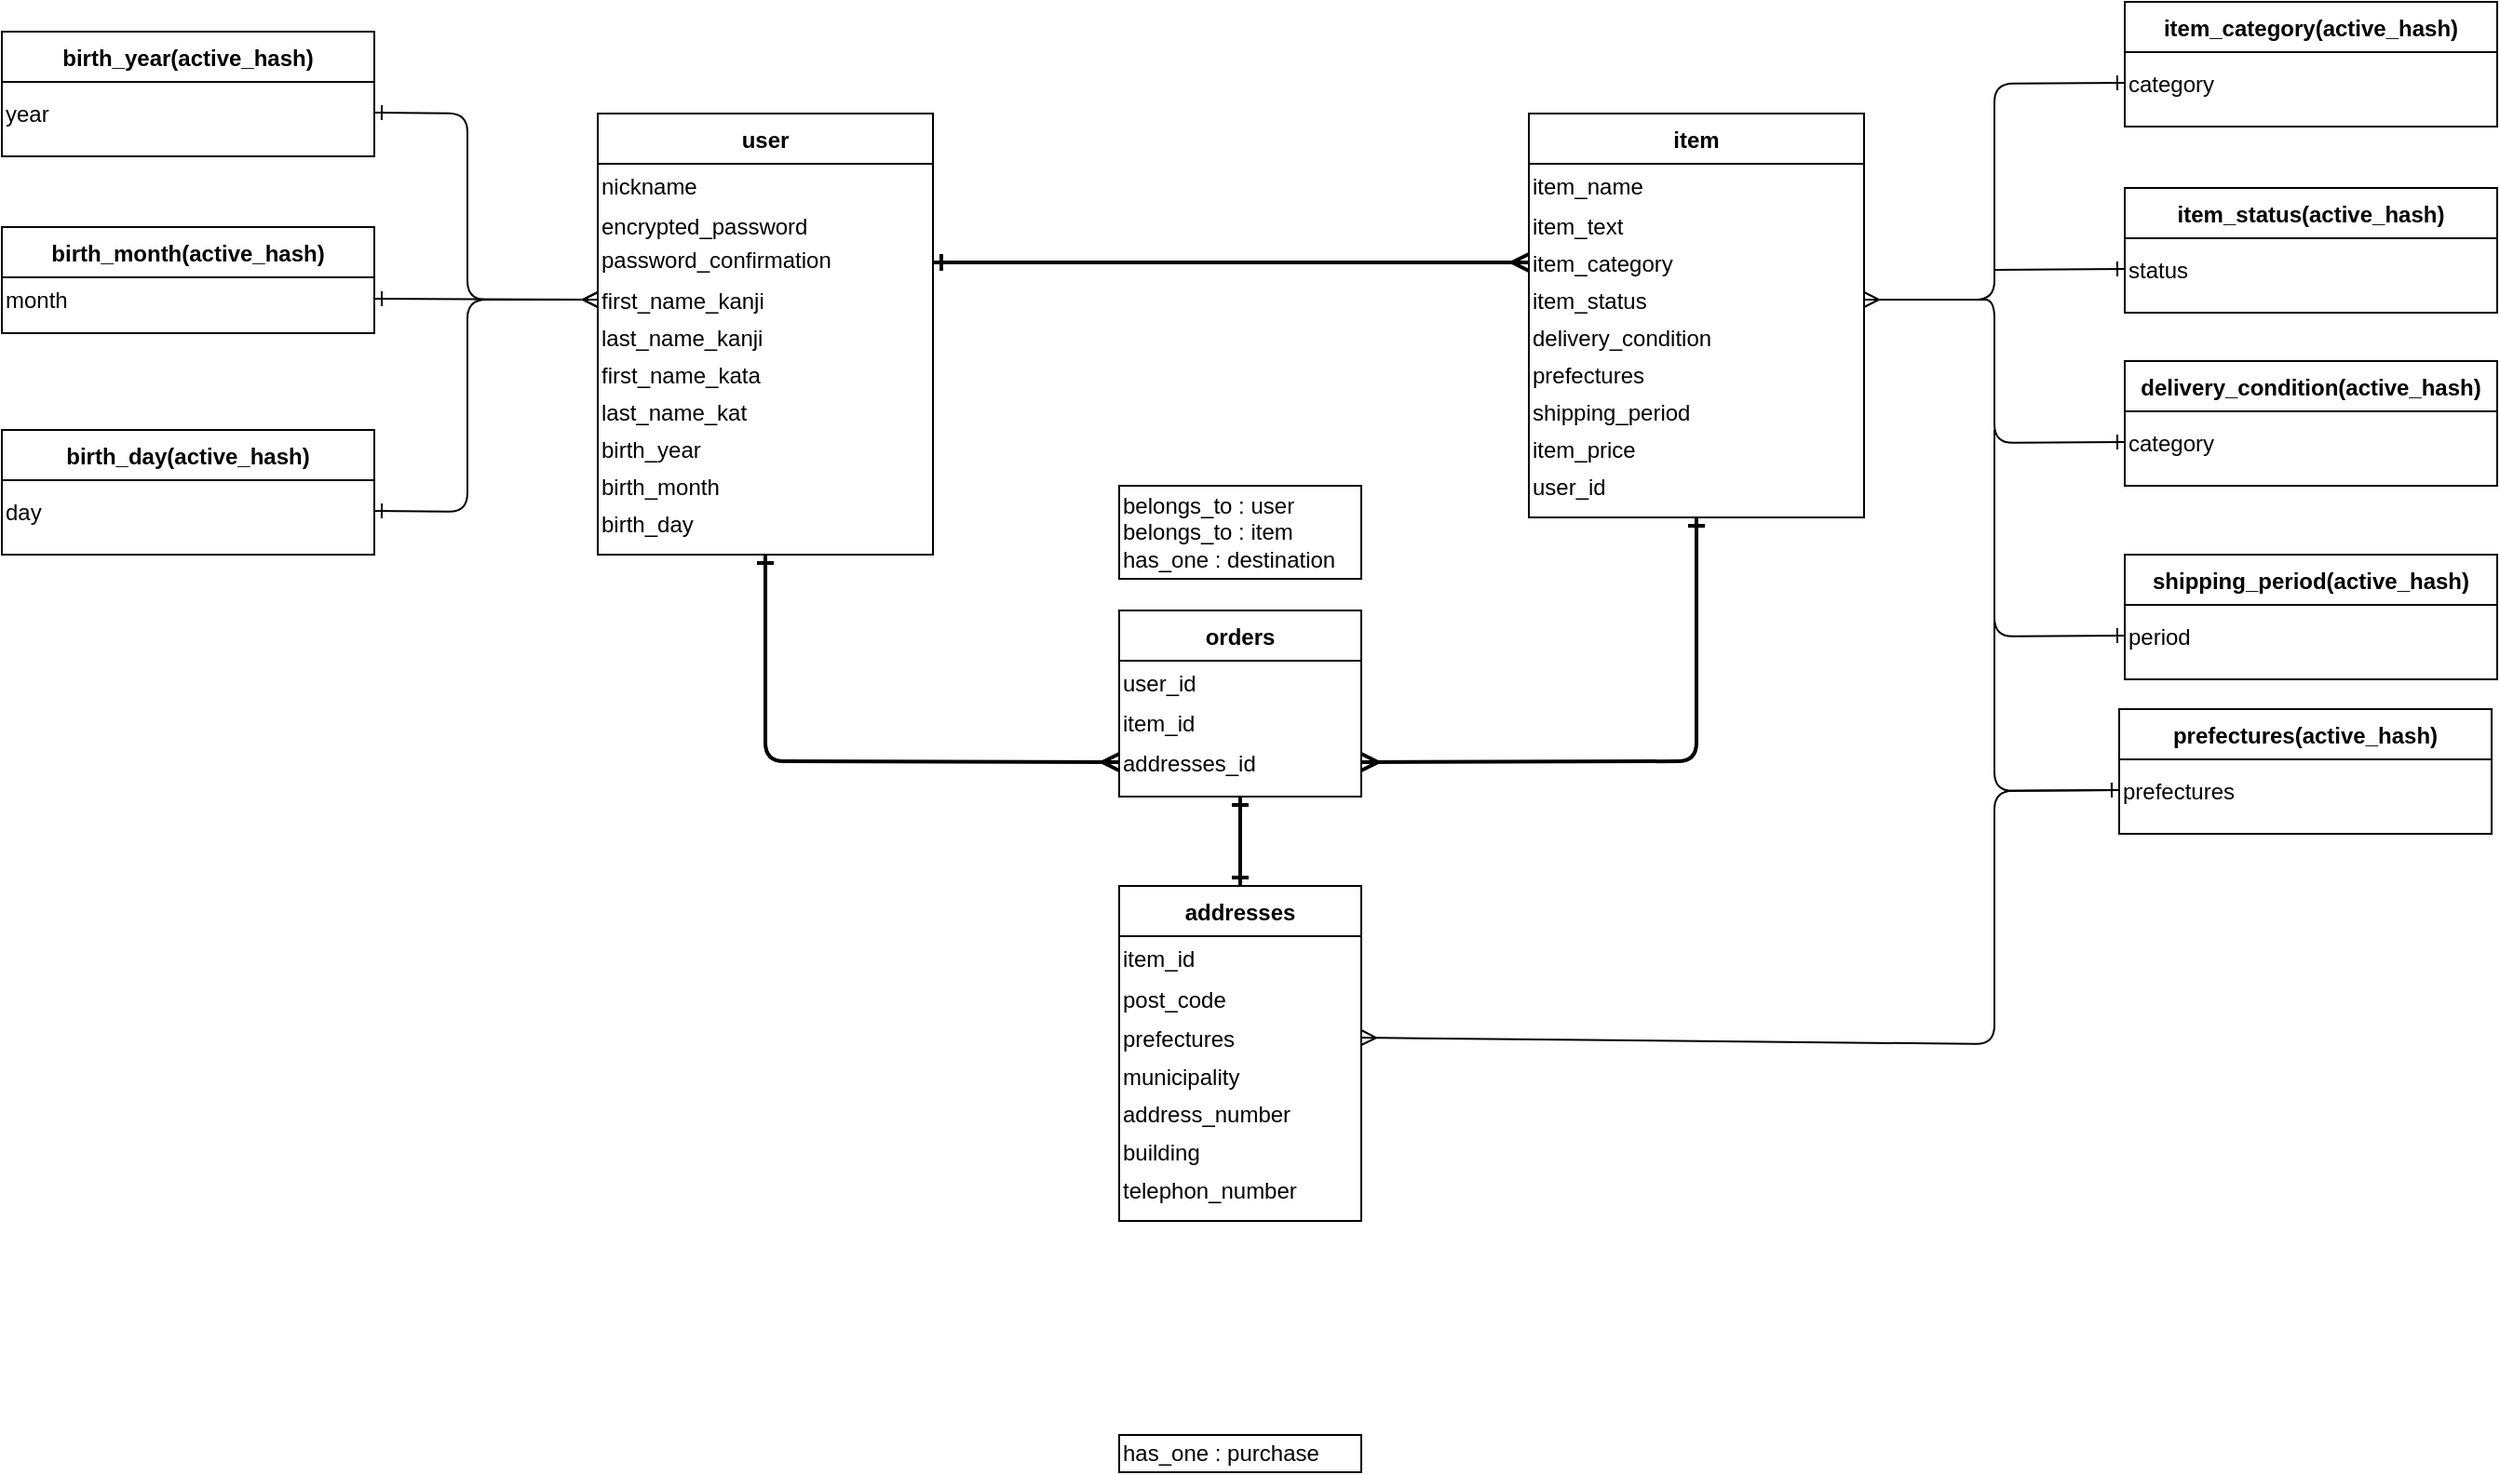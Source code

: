<mxfile>
    <diagram id="RHtpM5CQfvUbKQsvRCUa" name="ページ1">
        <mxGraphModel dx="2325" dy="399" grid="1" gridSize="10" guides="1" tooltips="1" connect="1" arrows="1" fold="1" page="1" pageScale="1" pageWidth="827" pageHeight="1169" math="0" shadow="0">
            <root>
                <mxCell id="0"/>
                <mxCell id="1" parent="0"/>
                <mxCell id="290" style="edgeStyle=none;html=1;exitX=0.5;exitY=1;exitDx=0;exitDy=0;startArrow=ERone;startFill=0;endArrow=ERmany;endFill=0;strokeWidth=2;entryX=0;entryY=0.5;entryDx=0;entryDy=0;" parent="1" source="168" target="247" edge="1">
                    <mxGeometry relative="1" as="geometry">
                        <mxPoint x="285" y="360" as="targetPoint"/>
                        <Array as="points">
                            <mxPoint x="100" y="428"/>
                        </Array>
                    </mxGeometry>
                </mxCell>
                <mxCell id="168" value="user" style="shape=table;startSize=27;container=1;collapsible=1;childLayout=tableLayout;fixedRows=1;rowLines=0;fontStyle=1;align=center;resizeLast=1;rounded=0;" parent="1" vertex="1">
                    <mxGeometry x="10" y="80" width="180" height="237" as="geometry"/>
                </mxCell>
                <mxCell id="169" value="" style="shape=partialRectangle;collapsible=0;dropTarget=0;pointerEvents=0;fillColor=none;top=0;left=0;bottom=0;right=0;points=[[0,0.5],[1,0.5]];portConstraint=eastwest;" parent="168" vertex="1">
                    <mxGeometry y="27" width="180" height="23" as="geometry"/>
                </mxCell>
                <mxCell id="175" value="nickname" style="shape=partialRectangle;connectable=0;fillColor=none;top=0;left=0;bottom=0;right=0;editable=1;overflow=hidden;align=left;" parent="169" vertex="1">
                    <mxGeometry width="180" height="23" as="geometry"/>
                </mxCell>
                <mxCell id="195" value="" style="shape=partialRectangle;collapsible=0;dropTarget=0;pointerEvents=0;fillColor=none;top=0;left=0;bottom=0;right=0;points=[[0,0.5],[1,0.5]];portConstraint=eastwest;" parent="168" vertex="1">
                    <mxGeometry y="50" width="180" height="20" as="geometry"/>
                </mxCell>
                <mxCell id="196" value="encrypted_password" style="shape=partialRectangle;connectable=0;fillColor=none;top=0;left=0;bottom=0;right=0;editable=1;overflow=hidden;align=left;" parent="195" vertex="1">
                    <mxGeometry width="180" height="20" as="geometry"/>
                </mxCell>
                <mxCell id="197" value="" style="shape=partialRectangle;collapsible=0;dropTarget=0;pointerEvents=0;fillColor=none;top=0;left=0;bottom=0;right=0;points=[[0,0.5],[1,0.5]];portConstraint=eastwest;" parent="168" vertex="1">
                    <mxGeometry y="70" width="180" height="20" as="geometry"/>
                </mxCell>
                <mxCell id="198" value="password_confirmation&#10;" style="shape=partialRectangle;connectable=0;fillColor=none;top=0;left=0;bottom=0;right=0;editable=1;overflow=hidden;align=left;" parent="197" vertex="1">
                    <mxGeometry width="180" height="20" as="geometry"/>
                </mxCell>
                <mxCell id="199" value="" style="shape=partialRectangle;collapsible=0;dropTarget=0;pointerEvents=0;fillColor=none;top=0;left=0;bottom=0;right=0;points=[[0,0.5],[1,0.5]];portConstraint=eastwest;" parent="168" vertex="1">
                    <mxGeometry y="90" width="180" height="20" as="geometry"/>
                </mxCell>
                <mxCell id="200" value="first_name_kanji" style="shape=partialRectangle;connectable=0;fillColor=none;top=0;left=0;bottom=0;right=0;editable=1;overflow=hidden;align=left;" parent="199" vertex="1">
                    <mxGeometry width="180" height="20" as="geometry"/>
                </mxCell>
                <mxCell id="209" value="" style="shape=partialRectangle;collapsible=0;dropTarget=0;pointerEvents=0;fillColor=none;top=0;left=0;bottom=0;right=0;points=[[0,0.5],[1,0.5]];portConstraint=eastwest;" parent="168" vertex="1">
                    <mxGeometry y="110" width="180" height="20" as="geometry"/>
                </mxCell>
                <mxCell id="210" value="last_name_kanji" style="shape=partialRectangle;connectable=0;fillColor=none;top=0;left=0;bottom=0;right=0;editable=1;overflow=hidden;align=left;" parent="209" vertex="1">
                    <mxGeometry width="180" height="20" as="geometry"/>
                </mxCell>
                <mxCell id="211" value="" style="shape=partialRectangle;collapsible=0;dropTarget=0;pointerEvents=0;fillColor=none;top=0;left=0;bottom=0;right=0;points=[[0,0.5],[1,0.5]];portConstraint=eastwest;" parent="168" vertex="1">
                    <mxGeometry y="130" width="180" height="20" as="geometry"/>
                </mxCell>
                <mxCell id="212" value="first_name_kata" style="shape=partialRectangle;connectable=0;fillColor=none;top=0;left=0;bottom=0;right=0;editable=1;overflow=hidden;align=left;" parent="211" vertex="1">
                    <mxGeometry width="180" height="20" as="geometry"/>
                </mxCell>
                <mxCell id="213" value="" style="shape=partialRectangle;collapsible=0;dropTarget=0;pointerEvents=0;fillColor=none;top=0;left=0;bottom=0;right=0;points=[[0,0.5],[1,0.5]];portConstraint=eastwest;" parent="168" vertex="1">
                    <mxGeometry y="150" width="180" height="20" as="geometry"/>
                </mxCell>
                <mxCell id="214" value="last_name_kat" style="shape=partialRectangle;connectable=0;fillColor=none;top=0;left=0;bottom=0;right=0;editable=1;overflow=hidden;align=left;" parent="213" vertex="1">
                    <mxGeometry width="180" height="20" as="geometry"/>
                </mxCell>
                <mxCell id="215" value="" style="shape=partialRectangle;collapsible=0;dropTarget=0;pointerEvents=0;fillColor=none;top=0;left=0;bottom=0;right=0;points=[[0,0.5],[1,0.5]];portConstraint=eastwest;" parent="168" vertex="1">
                    <mxGeometry y="170" width="180" height="20" as="geometry"/>
                </mxCell>
                <mxCell id="216" value="birth_year" style="shape=partialRectangle;connectable=0;fillColor=none;top=0;left=0;bottom=0;right=0;editable=1;overflow=hidden;align=left;" parent="215" vertex="1">
                    <mxGeometry width="180" height="20" as="geometry"/>
                </mxCell>
                <mxCell id="217" value="" style="shape=partialRectangle;collapsible=0;dropTarget=0;pointerEvents=0;fillColor=none;top=0;left=0;bottom=0;right=0;points=[[0,0.5],[1,0.5]];portConstraint=eastwest;" parent="168" vertex="1">
                    <mxGeometry y="190" width="180" height="20" as="geometry"/>
                </mxCell>
                <mxCell id="218" value="birth_month" style="shape=partialRectangle;connectable=0;fillColor=none;top=0;left=0;bottom=0;right=0;editable=1;overflow=hidden;align=left;" parent="217" vertex="1">
                    <mxGeometry width="180" height="20" as="geometry"/>
                </mxCell>
                <mxCell id="219" value="" style="shape=partialRectangle;collapsible=0;dropTarget=0;pointerEvents=0;fillColor=none;top=0;left=0;bottom=0;right=0;points=[[0,0.5],[1,0.5]];portConstraint=eastwest;" parent="168" vertex="1">
                    <mxGeometry y="210" width="180" height="20" as="geometry"/>
                </mxCell>
                <mxCell id="220" value="birth_day" style="shape=partialRectangle;connectable=0;fillColor=none;top=0;left=0;bottom=0;right=0;editable=1;overflow=hidden;align=left;" parent="219" vertex="1">
                    <mxGeometry width="180" height="20" as="geometry"/>
                </mxCell>
                <mxCell id="291" style="edgeStyle=none;html=1;exitX=0.5;exitY=1;exitDx=0;exitDy=0;fontSize=8;startArrow=ERone;startFill=0;endArrow=ERmany;endFill=0;strokeWidth=2;entryX=1;entryY=0.5;entryDx=0;entryDy=0;" parent="1" source="221" target="247" edge="1">
                    <mxGeometry relative="1" as="geometry">
                        <mxPoint x="585" y="440" as="targetPoint"/>
                        <Array as="points">
                            <mxPoint x="600" y="428"/>
                        </Array>
                    </mxGeometry>
                </mxCell>
                <mxCell id="221" value="item" style="shape=table;startSize=27;container=1;collapsible=1;childLayout=tableLayout;fixedRows=1;rowLines=0;fontStyle=1;align=center;resizeLast=1;rounded=0;" parent="1" vertex="1">
                    <mxGeometry x="510" y="80" width="180" height="217" as="geometry"/>
                </mxCell>
                <mxCell id="222" value="" style="shape=partialRectangle;collapsible=0;dropTarget=0;pointerEvents=0;fillColor=none;top=0;left=0;bottom=0;right=0;points=[[0,0.5],[1,0.5]];portConstraint=eastwest;" parent="221" vertex="1">
                    <mxGeometry y="27" width="180" height="23" as="geometry"/>
                </mxCell>
                <mxCell id="223" value="item_name" style="shape=partialRectangle;connectable=0;fillColor=none;top=0;left=0;bottom=0;right=0;editable=1;overflow=hidden;align=left;" parent="222" vertex="1">
                    <mxGeometry width="180" height="23" as="geometry"/>
                </mxCell>
                <mxCell id="224" value="" style="shape=partialRectangle;collapsible=0;dropTarget=0;pointerEvents=0;fillColor=none;top=0;left=0;bottom=0;right=0;points=[[0,0.5],[1,0.5]];portConstraint=eastwest;" parent="221" vertex="1">
                    <mxGeometry y="50" width="180" height="20" as="geometry"/>
                </mxCell>
                <mxCell id="225" value="item_text" style="shape=partialRectangle;connectable=0;fillColor=none;top=0;left=0;bottom=0;right=0;editable=1;overflow=hidden;align=left;" parent="224" vertex="1">
                    <mxGeometry width="180" height="20" as="geometry"/>
                </mxCell>
                <mxCell id="226" value="" style="shape=partialRectangle;collapsible=0;dropTarget=0;pointerEvents=0;fillColor=none;top=0;left=0;bottom=0;right=0;points=[[0,0.5],[1,0.5]];portConstraint=eastwest;" parent="221" vertex="1">
                    <mxGeometry y="70" width="180" height="20" as="geometry"/>
                </mxCell>
                <mxCell id="227" value="item_category" style="shape=partialRectangle;connectable=0;fillColor=none;top=0;left=0;bottom=0;right=0;editable=1;overflow=hidden;align=left;" parent="226" vertex="1">
                    <mxGeometry width="180" height="20" as="geometry"/>
                </mxCell>
                <mxCell id="228" value="" style="shape=partialRectangle;collapsible=0;dropTarget=0;pointerEvents=0;fillColor=none;top=0;left=0;bottom=0;right=0;points=[[0,0.5],[1,0.5]];portConstraint=eastwest;" parent="221" vertex="1">
                    <mxGeometry y="90" width="180" height="20" as="geometry"/>
                </mxCell>
                <mxCell id="229" value="item_status" style="shape=partialRectangle;connectable=0;fillColor=none;top=0;left=0;bottom=0;right=0;editable=1;overflow=hidden;align=left;" parent="228" vertex="1">
                    <mxGeometry width="180" height="20" as="geometry"/>
                </mxCell>
                <mxCell id="230" value="" style="shape=partialRectangle;collapsible=0;dropTarget=0;pointerEvents=0;fillColor=none;top=0;left=0;bottom=0;right=0;points=[[0,0.5],[1,0.5]];portConstraint=eastwest;" parent="221" vertex="1">
                    <mxGeometry y="110" width="180" height="20" as="geometry"/>
                </mxCell>
                <mxCell id="231" value="delivery_condition" style="shape=partialRectangle;connectable=0;fillColor=none;top=0;left=0;bottom=0;right=0;editable=1;overflow=hidden;align=left;" parent="230" vertex="1">
                    <mxGeometry width="180" height="20" as="geometry"/>
                </mxCell>
                <mxCell id="232" value="" style="shape=partialRectangle;collapsible=0;dropTarget=0;pointerEvents=0;fillColor=none;top=0;left=0;bottom=0;right=0;points=[[0,0.5],[1,0.5]];portConstraint=eastwest;" parent="221" vertex="1">
                    <mxGeometry y="130" width="180" height="20" as="geometry"/>
                </mxCell>
                <mxCell id="233" value="prefectures" style="shape=partialRectangle;connectable=0;fillColor=none;top=0;left=0;bottom=0;right=0;editable=1;overflow=hidden;align=left;" parent="232" vertex="1">
                    <mxGeometry width="180" height="20" as="geometry"/>
                </mxCell>
                <mxCell id="234" value="" style="shape=partialRectangle;collapsible=0;dropTarget=0;pointerEvents=0;fillColor=none;top=0;left=0;bottom=0;right=0;points=[[0,0.5],[1,0.5]];portConstraint=eastwest;" parent="221" vertex="1">
                    <mxGeometry y="150" width="180" height="20" as="geometry"/>
                </mxCell>
                <mxCell id="235" value="shipping_period" style="shape=partialRectangle;connectable=0;fillColor=none;top=0;left=0;bottom=0;right=0;editable=1;overflow=hidden;align=left;" parent="234" vertex="1">
                    <mxGeometry width="180" height="20" as="geometry"/>
                </mxCell>
                <mxCell id="236" value="" style="shape=partialRectangle;collapsible=0;dropTarget=0;pointerEvents=0;fillColor=none;top=0;left=0;bottom=0;right=0;points=[[0,0.5],[1,0.5]];portConstraint=eastwest;" parent="221" vertex="1">
                    <mxGeometry y="170" width="180" height="20" as="geometry"/>
                </mxCell>
                <mxCell id="237" value="item_price" style="shape=partialRectangle;connectable=0;fillColor=none;top=0;left=0;bottom=0;right=0;editable=1;overflow=hidden;align=left;" parent="236" vertex="1">
                    <mxGeometry width="180" height="20" as="geometry"/>
                </mxCell>
                <mxCell id="315" value="" style="shape=partialRectangle;collapsible=0;dropTarget=0;pointerEvents=0;fillColor=none;top=0;left=0;bottom=0;right=0;points=[[0,0.5],[1,0.5]];portConstraint=eastwest;" parent="221" vertex="1">
                    <mxGeometry y="190" width="180" height="20" as="geometry"/>
                </mxCell>
                <mxCell id="316" value="user_id" style="shape=partialRectangle;connectable=0;fillColor=none;top=0;left=0;bottom=0;right=0;editable=1;overflow=hidden;align=left;" parent="315" vertex="1">
                    <mxGeometry width="180" height="20" as="geometry"/>
                </mxCell>
                <mxCell id="295" style="edgeStyle=none;html=1;exitX=0.5;exitY=1;exitDx=0;exitDy=0;fontSize=12;startArrow=ERone;startFill=0;endArrow=ERone;endFill=0;strokeWidth=2;entryX=0.5;entryY=0;entryDx=0;entryDy=0;" parent="1" source="242" target="259" edge="1">
                    <mxGeometry relative="1" as="geometry">
                        <mxPoint x="430" y="550" as="targetPoint"/>
                    </mxGeometry>
                </mxCell>
                <mxCell id="242" value="orders" style="shape=table;startSize=27;container=1;collapsible=1;childLayout=tableLayout;fixedRows=1;rowLines=0;fontStyle=1;align=center;resizeLast=1;rounded=0;" parent="1" vertex="1">
                    <mxGeometry x="290" y="347" width="130" height="100" as="geometry"/>
                </mxCell>
                <mxCell id="243" value="" style="shape=partialRectangle;collapsible=0;dropTarget=0;pointerEvents=0;fillColor=none;top=0;left=0;bottom=0;right=0;points=[[0,0.5],[1,0.5]];portConstraint=eastwest;" parent="242" vertex="1">
                    <mxGeometry y="27" width="130" height="23" as="geometry"/>
                </mxCell>
                <mxCell id="244" value="user_id" style="shape=partialRectangle;connectable=0;fillColor=none;top=0;left=0;bottom=0;right=0;editable=1;overflow=hidden;align=left;" parent="243" vertex="1">
                    <mxGeometry width="130" height="23" as="geometry"/>
                </mxCell>
                <mxCell id="245" value="" style="shape=partialRectangle;collapsible=0;dropTarget=0;pointerEvents=0;fillColor=none;top=0;left=0;bottom=0;right=0;points=[[0,0.5],[1,0.5]];portConstraint=eastwest;" parent="242" vertex="1">
                    <mxGeometry y="50" width="130" height="20" as="geometry"/>
                </mxCell>
                <mxCell id="246" value="item_id" style="shape=partialRectangle;connectable=0;fillColor=none;top=0;left=0;bottom=0;right=0;editable=1;overflow=hidden;align=left;" parent="245" vertex="1">
                    <mxGeometry width="130" height="20" as="geometry"/>
                </mxCell>
                <mxCell id="247" value="" style="shape=partialRectangle;collapsible=0;dropTarget=0;pointerEvents=0;fillColor=none;top=0;left=0;bottom=0;right=0;points=[[0,0.5],[1,0.5]];portConstraint=eastwest;" parent="242" vertex="1">
                    <mxGeometry y="70" width="130" height="23" as="geometry"/>
                </mxCell>
                <mxCell id="248" value="addresses_id" style="shape=partialRectangle;connectable=0;fillColor=none;top=0;left=0;bottom=0;right=0;editable=1;overflow=hidden;align=left;" parent="247" vertex="1">
                    <mxGeometry width="130" height="23" as="geometry"/>
                </mxCell>
                <mxCell id="259" value="addresses" style="shape=table;startSize=27;container=1;collapsible=1;childLayout=tableLayout;fixedRows=1;rowLines=0;fontStyle=1;align=center;resizeLast=1;rounded=0;" parent="1" vertex="1">
                    <mxGeometry x="290" y="495" width="130" height="180" as="geometry"/>
                </mxCell>
                <mxCell id="260" value="" style="shape=partialRectangle;collapsible=0;dropTarget=0;pointerEvents=0;fillColor=none;top=0;left=0;bottom=0;right=0;points=[[0,0.5],[1,0.5]];portConstraint=eastwest;" parent="259" vertex="1">
                    <mxGeometry y="27" width="130" height="23" as="geometry"/>
                </mxCell>
                <mxCell id="261" value="item_id" style="shape=partialRectangle;connectable=0;fillColor=none;top=0;left=0;bottom=0;right=0;editable=1;overflow=hidden;align=left;" parent="260" vertex="1">
                    <mxGeometry width="130" height="23" as="geometry"/>
                </mxCell>
                <mxCell id="262" value="" style="shape=partialRectangle;collapsible=0;dropTarget=0;pointerEvents=0;fillColor=none;top=0;left=0;bottom=0;right=0;points=[[0,0.5],[1,0.5]];portConstraint=eastwest;" parent="259" vertex="1">
                    <mxGeometry y="50" width="130" height="21" as="geometry"/>
                </mxCell>
                <mxCell id="263" value="post_code" style="shape=partialRectangle;connectable=0;fillColor=none;top=0;left=0;bottom=0;right=0;editable=1;overflow=hidden;align=left;" parent="262" vertex="1">
                    <mxGeometry width="130" height="21" as="geometry"/>
                </mxCell>
                <mxCell id="264" value="" style="shape=partialRectangle;collapsible=0;dropTarget=0;pointerEvents=0;fillColor=none;top=0;left=0;bottom=0;right=0;points=[[0,0.5],[1,0.5]];portConstraint=eastwest;" parent="259" vertex="1">
                    <mxGeometry y="71" width="130" height="21" as="geometry"/>
                </mxCell>
                <mxCell id="265" value="prefectures" style="shape=partialRectangle;connectable=0;fillColor=none;top=0;left=0;bottom=0;right=0;editable=1;overflow=hidden;align=left;" parent="264" vertex="1">
                    <mxGeometry width="130" height="21" as="geometry"/>
                </mxCell>
                <mxCell id="266" value="" style="shape=partialRectangle;collapsible=0;dropTarget=0;pointerEvents=0;fillColor=none;top=0;left=0;bottom=0;right=0;points=[[0,0.5],[1,0.5]];portConstraint=eastwest;" parent="259" vertex="1">
                    <mxGeometry y="92" width="130" height="20" as="geometry"/>
                </mxCell>
                <mxCell id="267" value="municipality" style="shape=partialRectangle;connectable=0;fillColor=none;top=0;left=0;bottom=0;right=0;editable=1;overflow=hidden;align=left;" parent="266" vertex="1">
                    <mxGeometry width="130" height="20" as="geometry"/>
                </mxCell>
                <mxCell id="268" value="" style="shape=partialRectangle;collapsible=0;dropTarget=0;pointerEvents=0;fillColor=none;top=0;left=0;bottom=0;right=0;points=[[0,0.5],[1,0.5]];portConstraint=eastwest;" parent="259" vertex="1">
                    <mxGeometry y="112" width="130" height="20" as="geometry"/>
                </mxCell>
                <mxCell id="269" value="address_number" style="shape=partialRectangle;connectable=0;fillColor=none;top=0;left=0;bottom=0;right=0;editable=1;overflow=hidden;align=left;" parent="268" vertex="1">
                    <mxGeometry width="130" height="20" as="geometry"/>
                </mxCell>
                <mxCell id="270" value="" style="shape=partialRectangle;collapsible=0;dropTarget=0;pointerEvents=0;fillColor=none;top=0;left=0;bottom=0;right=0;points=[[0,0.5],[1,0.5]];portConstraint=eastwest;" parent="259" vertex="1">
                    <mxGeometry y="132" width="130" height="21" as="geometry"/>
                </mxCell>
                <mxCell id="271" value="building" style="shape=partialRectangle;connectable=0;fillColor=none;top=0;left=0;bottom=0;right=0;editable=1;overflow=hidden;align=left;" parent="270" vertex="1">
                    <mxGeometry width="130" height="21" as="geometry"/>
                </mxCell>
                <mxCell id="285" value="" style="shape=partialRectangle;collapsible=0;dropTarget=0;pointerEvents=0;fillColor=none;top=0;left=0;bottom=0;right=0;points=[[0,0.5],[1,0.5]];portConstraint=eastwest;" parent="259" vertex="1">
                    <mxGeometry y="153" width="130" height="20" as="geometry"/>
                </mxCell>
                <mxCell id="286" value="telephon_number" style="shape=partialRectangle;connectable=0;fillColor=none;top=0;left=0;bottom=0;right=0;editable=1;overflow=hidden;align=left;" parent="285" vertex="1">
                    <mxGeometry width="130" height="20" as="geometry"/>
                </mxCell>
                <mxCell id="289" style="edgeStyle=none;html=1;exitX=1;exitY=0.5;exitDx=0;exitDy=0;entryX=0;entryY=0.5;entryDx=0;entryDy=0;startArrow=ERone;startFill=0;endArrow=ERmany;endFill=0;strokeWidth=2;fontSize=8;" parent="1" source="197" target="226" edge="1">
                    <mxGeometry relative="1" as="geometry"/>
                </mxCell>
                <mxCell id="296" value="belongs_to : user&lt;br&gt;&lt;div&gt;&lt;span&gt;belongs_to : item&lt;/span&gt;&lt;/div&gt;&lt;div&gt;&lt;span&gt;has_one : destination&lt;/span&gt;&lt;/div&gt;" style="whiteSpace=wrap;html=1;align=left;rounded=0;fontSize=12;" parent="1" vertex="1">
                    <mxGeometry x="290" y="280" width="130" height="50" as="geometry"/>
                </mxCell>
                <mxCell id="297" value="&lt;span&gt;has_one : purchase&lt;/span&gt;" style="whiteSpace=wrap;html=1;align=left;rounded=0;fontSize=12;" parent="1" vertex="1">
                    <mxGeometry x="290" y="790" width="130" height="20" as="geometry"/>
                </mxCell>
                <mxCell id="317" value="item_category(active_hash)" style="shape=table;startSize=27;container=1;collapsible=1;childLayout=tableLayout;fixedRows=1;rowLines=0;fontStyle=1;align=center;resizeLast=1;rounded=0;" parent="1" vertex="1">
                    <mxGeometry x="830" y="20" width="200" height="67" as="geometry"/>
                </mxCell>
                <mxCell id="318" value="" style="shape=partialRectangle;collapsible=0;dropTarget=0;pointerEvents=0;fillColor=none;top=0;left=0;bottom=0;right=0;points=[[0,0.5],[1,0.5]];portConstraint=eastwest;" parent="317" vertex="1">
                    <mxGeometry y="27" width="200" height="33" as="geometry"/>
                </mxCell>
                <mxCell id="319" value="category" style="shape=partialRectangle;connectable=0;fillColor=none;top=0;left=0;bottom=0;right=0;editable=1;overflow=hidden;align=left;" parent="318" vertex="1">
                    <mxGeometry width="200" height="33" as="geometry"/>
                </mxCell>
                <mxCell id="333" value="item_status(active_hash)" style="shape=table;startSize=27;container=1;collapsible=1;childLayout=tableLayout;fixedRows=1;rowLines=0;fontStyle=1;align=center;resizeLast=1;rounded=0;" parent="1" vertex="1">
                    <mxGeometry x="830" y="120" width="200" height="67" as="geometry"/>
                </mxCell>
                <mxCell id="334" value="" style="shape=partialRectangle;collapsible=0;dropTarget=0;pointerEvents=0;fillColor=none;top=0;left=0;bottom=0;right=0;points=[[0,0.5],[1,0.5]];portConstraint=eastwest;" parent="333" vertex="1">
                    <mxGeometry y="27" width="200" height="33" as="geometry"/>
                </mxCell>
                <mxCell id="335" value="status" style="shape=partialRectangle;connectable=0;fillColor=none;top=0;left=0;bottom=0;right=0;editable=1;overflow=hidden;align=left;" parent="334" vertex="1">
                    <mxGeometry width="200" height="33" as="geometry"/>
                </mxCell>
                <mxCell id="338" value="delivery_condition(active_hash)" style="shape=table;startSize=27;container=1;collapsible=1;childLayout=tableLayout;fixedRows=1;rowLines=0;fontStyle=1;align=center;resizeLast=1;rounded=0;" parent="1" vertex="1">
                    <mxGeometry x="830" y="213" width="200" height="67" as="geometry"/>
                </mxCell>
                <mxCell id="339" value="" style="shape=partialRectangle;collapsible=0;dropTarget=0;pointerEvents=0;fillColor=none;top=0;left=0;bottom=0;right=0;points=[[0,0.5],[1,0.5]];portConstraint=eastwest;" parent="338" vertex="1">
                    <mxGeometry y="27" width="200" height="33" as="geometry"/>
                </mxCell>
                <mxCell id="340" value="category" style="shape=partialRectangle;connectable=0;fillColor=none;top=0;left=0;bottom=0;right=0;editable=1;overflow=hidden;align=left;" parent="339" vertex="1">
                    <mxGeometry width="200" height="33" as="geometry"/>
                </mxCell>
                <mxCell id="341" value="shipping_period(active_hash)" style="shape=table;startSize=27;container=1;collapsible=1;childLayout=tableLayout;fixedRows=1;rowLines=0;fontStyle=1;align=center;resizeLast=1;rounded=0;" parent="1" vertex="1">
                    <mxGeometry x="830" y="317" width="200" height="67" as="geometry"/>
                </mxCell>
                <mxCell id="342" value="" style="shape=partialRectangle;collapsible=0;dropTarget=0;pointerEvents=0;fillColor=none;top=0;left=0;bottom=0;right=0;points=[[0,0.5],[1,0.5]];portConstraint=eastwest;" parent="341" vertex="1">
                    <mxGeometry y="27" width="200" height="33" as="geometry"/>
                </mxCell>
                <mxCell id="343" value="period" style="shape=partialRectangle;connectable=0;fillColor=none;top=0;left=0;bottom=0;right=0;editable=1;overflow=hidden;align=left;" parent="342" vertex="1">
                    <mxGeometry width="200" height="33" as="geometry"/>
                </mxCell>
                <mxCell id="344" value="prefectures(active_hash)" style="shape=table;startSize=27;container=1;collapsible=1;childLayout=tableLayout;fixedRows=1;rowLines=0;fontStyle=1;align=center;resizeLast=1;rounded=0;" parent="1" vertex="1">
                    <mxGeometry x="827" y="400" width="200" height="67" as="geometry"/>
                </mxCell>
                <mxCell id="345" value="" style="shape=partialRectangle;collapsible=0;dropTarget=0;pointerEvents=0;fillColor=none;top=0;left=0;bottom=0;right=0;points=[[0,0.5],[1,0.5]];portConstraint=eastwest;" parent="344" vertex="1">
                    <mxGeometry y="27" width="200" height="33" as="geometry"/>
                </mxCell>
                <mxCell id="346" value="prefectures" style="shape=partialRectangle;connectable=0;fillColor=none;top=0;left=0;bottom=0;right=0;editable=1;overflow=hidden;align=left;" parent="345" vertex="1">
                    <mxGeometry width="200" height="33" as="geometry"/>
                </mxCell>
                <mxCell id="347" style="edgeStyle=none;html=1;exitX=0;exitY=0.5;exitDx=0;exitDy=0;entryX=1;entryY=0.5;entryDx=0;entryDy=0;startArrow=ERone;startFill=0;endArrow=ERmany;endFill=0;" parent="1" source="318" target="228" edge="1">
                    <mxGeometry relative="1" as="geometry">
                        <mxPoint x="760" y="180" as="targetPoint"/>
                        <Array as="points">
                            <mxPoint x="760" y="64"/>
                            <mxPoint x="760" y="180"/>
                        </Array>
                    </mxGeometry>
                </mxCell>
                <mxCell id="348" style="edgeStyle=none;html=1;exitX=0;exitY=0.5;exitDx=0;exitDy=0;startArrow=ERone;startFill=0;endArrow=none;endFill=0;" parent="1" source="334" edge="1">
                    <mxGeometry relative="1" as="geometry">
                        <mxPoint x="760" y="164" as="targetPoint"/>
                    </mxGeometry>
                </mxCell>
                <mxCell id="349" style="edgeStyle=none;html=1;exitX=0;exitY=0.5;exitDx=0;exitDy=0;startArrow=ERone;startFill=0;endArrow=none;endFill=0;" parent="1" source="339" edge="1">
                    <mxGeometry relative="1" as="geometry">
                        <mxPoint x="750" y="180" as="targetPoint"/>
                        <Array as="points">
                            <mxPoint x="760" y="257"/>
                            <mxPoint x="760" y="180"/>
                        </Array>
                    </mxGeometry>
                </mxCell>
                <mxCell id="350" style="edgeStyle=none;html=1;exitX=0;exitY=0.5;exitDx=0;exitDy=0;startArrow=ERone;startFill=0;endArrow=none;endFill=0;" parent="1" source="342" edge="1">
                    <mxGeometry relative="1" as="geometry">
                        <mxPoint x="760" y="250" as="targetPoint"/>
                        <Array as="points">
                            <mxPoint x="760" y="361"/>
                        </Array>
                    </mxGeometry>
                </mxCell>
                <mxCell id="351" style="edgeStyle=none;html=1;exitX=0;exitY=0.5;exitDx=0;exitDy=0;startArrow=ERone;startFill=0;endArrow=none;endFill=0;" parent="1" source="345" edge="1">
                    <mxGeometry relative="1" as="geometry">
                        <mxPoint x="760" y="350" as="targetPoint"/>
                        <Array as="points">
                            <mxPoint x="760" y="444"/>
                        </Array>
                    </mxGeometry>
                </mxCell>
                <mxCell id="353" style="edgeStyle=none;html=1;exitX=0;exitY=0.5;exitDx=0;exitDy=0;startArrow=ERone;startFill=0;endArrow=ERmany;endFill=0;entryX=1;entryY=0.5;entryDx=0;entryDy=0;" parent="1" source="345" edge="1" target="264">
                    <mxGeometry relative="1" as="geometry">
                        <mxPoint x="420" y="680" as="targetPoint"/>
                        <Array as="points">
                            <mxPoint x="760" y="444"/>
                            <mxPoint x="760" y="580"/>
                        </Array>
                    </mxGeometry>
                </mxCell>
                <mxCell id="354" value="birth_year(active_hash)" style="shape=table;startSize=27;container=1;collapsible=1;childLayout=tableLayout;fixedRows=1;rowLines=0;fontStyle=1;align=center;resizeLast=1;rounded=0;" parent="1" vertex="1">
                    <mxGeometry x="-310" y="36" width="200" height="67" as="geometry"/>
                </mxCell>
                <mxCell id="355" value="" style="shape=partialRectangle;collapsible=0;dropTarget=0;pointerEvents=0;fillColor=none;top=0;left=0;bottom=0;right=0;points=[[0,0.5],[1,0.5]];portConstraint=eastwest;" parent="354" vertex="1">
                    <mxGeometry y="27" width="200" height="33" as="geometry"/>
                </mxCell>
                <mxCell id="356" value="year" style="shape=partialRectangle;connectable=0;fillColor=none;top=0;left=0;bottom=0;right=0;editable=1;overflow=hidden;align=left;" parent="355" vertex="1">
                    <mxGeometry width="200" height="33" as="geometry"/>
                </mxCell>
                <mxCell id="357" value="birth_month(active_hash)" style="shape=table;startSize=27;container=1;collapsible=1;childLayout=tableLayout;fixedRows=1;rowLines=0;fontStyle=1;align=center;resizeLast=1;rounded=0;" parent="1" vertex="1">
                    <mxGeometry x="-310" y="141" width="200" height="57" as="geometry"/>
                </mxCell>
                <mxCell id="358" value="" style="shape=partialRectangle;collapsible=0;dropTarget=0;pointerEvents=0;fillColor=none;top=0;left=0;bottom=0;right=0;points=[[0,0.5],[1,0.5]];portConstraint=eastwest;" parent="357" vertex="1">
                    <mxGeometry y="27" width="200" height="23" as="geometry"/>
                </mxCell>
                <mxCell id="359" value="month" style="shape=partialRectangle;connectable=0;fillColor=none;top=0;left=0;bottom=0;right=0;editable=1;overflow=hidden;align=left;" parent="358" vertex="1">
                    <mxGeometry width="200" height="23" as="geometry"/>
                </mxCell>
                <mxCell id="362" value="birth_day(active_hash)" style="shape=table;startSize=27;container=1;collapsible=1;childLayout=tableLayout;fixedRows=1;rowLines=0;fontStyle=1;align=center;resizeLast=1;rounded=0;" parent="1" vertex="1">
                    <mxGeometry x="-310" y="250" width="200" height="67" as="geometry"/>
                </mxCell>
                <mxCell id="363" value="" style="shape=partialRectangle;collapsible=0;dropTarget=0;pointerEvents=0;fillColor=none;top=0;left=0;bottom=0;right=0;points=[[0,0.5],[1,0.5]];portConstraint=eastwest;" parent="362" vertex="1">
                    <mxGeometry y="27" width="200" height="33" as="geometry"/>
                </mxCell>
                <mxCell id="364" value="day" style="shape=partialRectangle;connectable=0;fillColor=none;top=0;left=0;bottom=0;right=0;editable=1;overflow=hidden;align=left;" parent="363" vertex="1">
                    <mxGeometry width="200" height="33" as="geometry"/>
                </mxCell>
                <mxCell id="365" style="edgeStyle=none;html=1;exitX=1;exitY=0.5;exitDx=0;exitDy=0;entryX=0;entryY=0.5;entryDx=0;entryDy=0;startArrow=ERone;startFill=0;endArrow=ERmany;endFill=0;" parent="1" source="355" target="199" edge="1">
                    <mxGeometry relative="1" as="geometry">
                        <Array as="points">
                            <mxPoint x="-60" y="80"/>
                            <mxPoint x="-60" y="180"/>
                        </Array>
                    </mxGeometry>
                </mxCell>
                <mxCell id="366" style="edgeStyle=none;html=1;exitX=1;exitY=0.5;exitDx=0;exitDy=0;startArrow=ERone;startFill=0;endArrow=none;endFill=0;" parent="1" source="358" edge="1">
                    <mxGeometry relative="1" as="geometry">
                        <mxPoint x="10" y="180" as="targetPoint"/>
                    </mxGeometry>
                </mxCell>
                <mxCell id="367" style="edgeStyle=none;html=1;exitX=1;exitY=0.5;exitDx=0;exitDy=0;startArrow=ERone;startFill=0;endArrow=ERmany;endFill=0;" parent="1" source="363" edge="1">
                    <mxGeometry relative="1" as="geometry">
                        <mxPoint x="10" y="180" as="targetPoint"/>
                        <Array as="points">
                            <mxPoint x="-60" y="294"/>
                            <mxPoint x="-60" y="180"/>
                        </Array>
                    </mxGeometry>
                </mxCell>
            </root>
        </mxGraphModel>
    </diagram>
</mxfile>